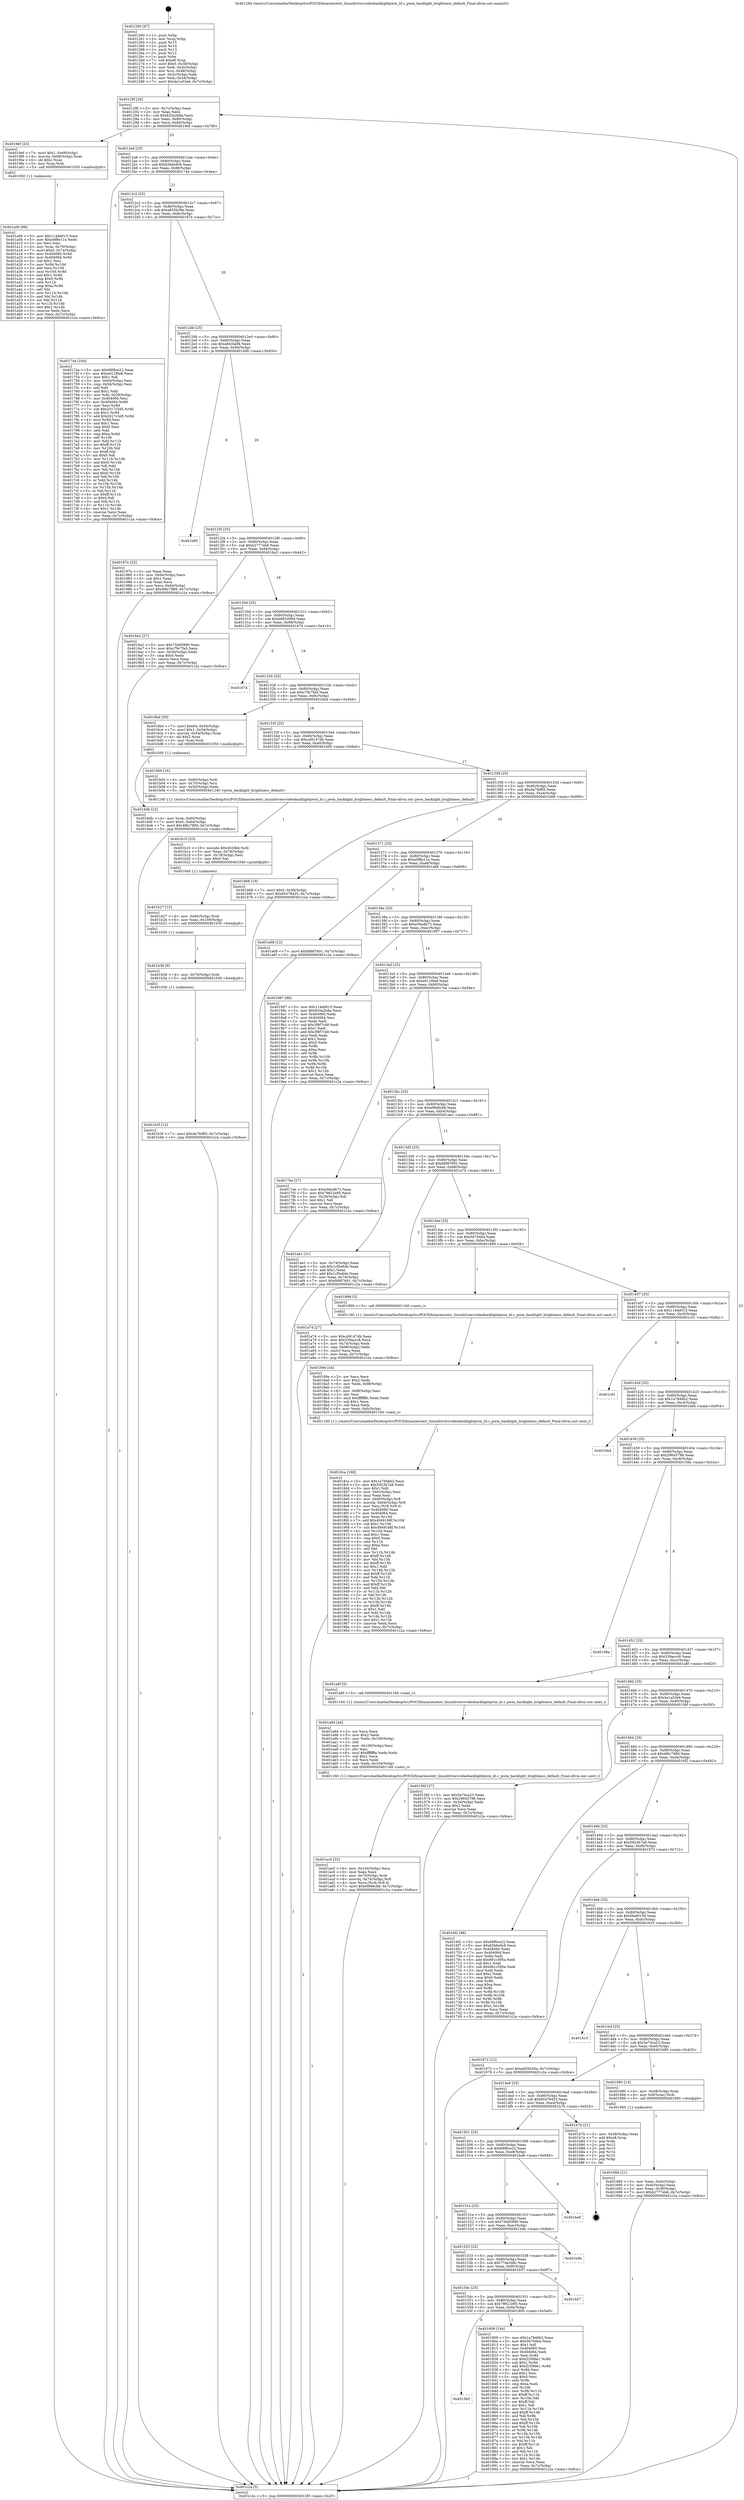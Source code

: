 digraph "0x401260" {
  label = "0x401260 (/mnt/c/Users/mathe/Desktop/tcc/POCII/binaries/extr_linuxdriversvideobacklightpwm_bl.c_pwm_backlight_brightness_default_Final-ollvm.out::main(0))"
  labelloc = "t"
  node[shape=record]

  Entry [label="",width=0.3,height=0.3,shape=circle,fillcolor=black,style=filled]
  "0x40128f" [label="{
     0x40128f [26]\l
     | [instrs]\l
     &nbsp;&nbsp;0x40128f \<+3\>: mov -0x7c(%rbp),%eax\l
     &nbsp;&nbsp;0x401292 \<+2\>: mov %eax,%ecx\l
     &nbsp;&nbsp;0x401294 \<+6\>: sub $0x820a2b8a,%ecx\l
     &nbsp;&nbsp;0x40129a \<+3\>: mov %eax,-0x80(%rbp)\l
     &nbsp;&nbsp;0x40129d \<+6\>: mov %ecx,-0x84(%rbp)\l
     &nbsp;&nbsp;0x4012a3 \<+6\>: je 00000000004019ef \<main+0x78f\>\l
  }"]
  "0x4019ef" [label="{
     0x4019ef [23]\l
     | [instrs]\l
     &nbsp;&nbsp;0x4019ef \<+7\>: movl $0x1,-0x68(%rbp)\l
     &nbsp;&nbsp;0x4019f6 \<+4\>: movslq -0x68(%rbp),%rax\l
     &nbsp;&nbsp;0x4019fa \<+4\>: shl $0x2,%rax\l
     &nbsp;&nbsp;0x4019fe \<+3\>: mov %rax,%rdi\l
     &nbsp;&nbsp;0x401a01 \<+5\>: call 0000000000401050 \<malloc@plt\>\l
     | [calls]\l
     &nbsp;&nbsp;0x401050 \{1\} (unknown)\l
  }"]
  "0x4012a9" [label="{
     0x4012a9 [25]\l
     | [instrs]\l
     &nbsp;&nbsp;0x4012a9 \<+5\>: jmp 00000000004012ae \<main+0x4e\>\l
     &nbsp;&nbsp;0x4012ae \<+3\>: mov -0x80(%rbp),%eax\l
     &nbsp;&nbsp;0x4012b1 \<+5\>: sub $0x83b6e9c6,%eax\l
     &nbsp;&nbsp;0x4012b6 \<+6\>: mov %eax,-0x88(%rbp)\l
     &nbsp;&nbsp;0x4012bc \<+6\>: je 000000000040174a \<main+0x4ea\>\l
  }"]
  Exit [label="",width=0.3,height=0.3,shape=circle,fillcolor=black,style=filled,peripheries=2]
  "0x40174a" [label="{
     0x40174a [164]\l
     | [instrs]\l
     &nbsp;&nbsp;0x40174a \<+5\>: mov $0x68f6ce22,%eax\l
     &nbsp;&nbsp;0x40174f \<+5\>: mov $0xe911f9a8,%ecx\l
     &nbsp;&nbsp;0x401754 \<+2\>: mov $0x1,%dl\l
     &nbsp;&nbsp;0x401756 \<+3\>: mov -0x64(%rbp),%esi\l
     &nbsp;&nbsp;0x401759 \<+3\>: cmp -0x54(%rbp),%esi\l
     &nbsp;&nbsp;0x40175c \<+4\>: setl %dil\l
     &nbsp;&nbsp;0x401760 \<+4\>: and $0x1,%dil\l
     &nbsp;&nbsp;0x401764 \<+4\>: mov %dil,-0x29(%rbp)\l
     &nbsp;&nbsp;0x401768 \<+7\>: mov 0x404060,%esi\l
     &nbsp;&nbsp;0x40176f \<+8\>: mov 0x404064,%r8d\l
     &nbsp;&nbsp;0x401777 \<+3\>: mov %esi,%r9d\l
     &nbsp;&nbsp;0x40177a \<+7\>: sub $0x2017c3d5,%r9d\l
     &nbsp;&nbsp;0x401781 \<+4\>: sub $0x1,%r9d\l
     &nbsp;&nbsp;0x401785 \<+7\>: add $0x2017c3d5,%r9d\l
     &nbsp;&nbsp;0x40178c \<+4\>: imul %r9d,%esi\l
     &nbsp;&nbsp;0x401790 \<+3\>: and $0x1,%esi\l
     &nbsp;&nbsp;0x401793 \<+3\>: cmp $0x0,%esi\l
     &nbsp;&nbsp;0x401796 \<+4\>: sete %dil\l
     &nbsp;&nbsp;0x40179a \<+4\>: cmp $0xa,%r8d\l
     &nbsp;&nbsp;0x40179e \<+4\>: setl %r10b\l
     &nbsp;&nbsp;0x4017a2 \<+3\>: mov %dil,%r11b\l
     &nbsp;&nbsp;0x4017a5 \<+4\>: xor $0xff,%r11b\l
     &nbsp;&nbsp;0x4017a9 \<+3\>: mov %r10b,%bl\l
     &nbsp;&nbsp;0x4017ac \<+3\>: xor $0xff,%bl\l
     &nbsp;&nbsp;0x4017af \<+3\>: xor $0x0,%dl\l
     &nbsp;&nbsp;0x4017b2 \<+3\>: mov %r11b,%r14b\l
     &nbsp;&nbsp;0x4017b5 \<+4\>: and $0x0,%r14b\l
     &nbsp;&nbsp;0x4017b9 \<+3\>: and %dl,%dil\l
     &nbsp;&nbsp;0x4017bc \<+3\>: mov %bl,%r15b\l
     &nbsp;&nbsp;0x4017bf \<+4\>: and $0x0,%r15b\l
     &nbsp;&nbsp;0x4017c3 \<+3\>: and %dl,%r10b\l
     &nbsp;&nbsp;0x4017c6 \<+3\>: or %dil,%r14b\l
     &nbsp;&nbsp;0x4017c9 \<+3\>: or %r10b,%r15b\l
     &nbsp;&nbsp;0x4017cc \<+3\>: xor %r15b,%r14b\l
     &nbsp;&nbsp;0x4017cf \<+3\>: or %bl,%r11b\l
     &nbsp;&nbsp;0x4017d2 \<+4\>: xor $0xff,%r11b\l
     &nbsp;&nbsp;0x4017d6 \<+3\>: or $0x0,%dl\l
     &nbsp;&nbsp;0x4017d9 \<+3\>: and %dl,%r11b\l
     &nbsp;&nbsp;0x4017dc \<+3\>: or %r11b,%r14b\l
     &nbsp;&nbsp;0x4017df \<+4\>: test $0x1,%r14b\l
     &nbsp;&nbsp;0x4017e3 \<+3\>: cmovne %ecx,%eax\l
     &nbsp;&nbsp;0x4017e6 \<+3\>: mov %eax,-0x7c(%rbp)\l
     &nbsp;&nbsp;0x4017e9 \<+5\>: jmp 0000000000401c2a \<main+0x9ca\>\l
  }"]
  "0x4012c2" [label="{
     0x4012c2 [25]\l
     | [instrs]\l
     &nbsp;&nbsp;0x4012c2 \<+5\>: jmp 00000000004012c7 \<main+0x67\>\l
     &nbsp;&nbsp;0x4012c7 \<+3\>: mov -0x80(%rbp),%eax\l
     &nbsp;&nbsp;0x4012ca \<+5\>: sub $0xa655b39a,%eax\l
     &nbsp;&nbsp;0x4012cf \<+6\>: mov %eax,-0x8c(%rbp)\l
     &nbsp;&nbsp;0x4012d5 \<+6\>: je 000000000040197e \<main+0x71e\>\l
  }"]
  "0x401b3f" [label="{
     0x401b3f [12]\l
     | [instrs]\l
     &nbsp;&nbsp;0x401b3f \<+7\>: movl $0xda7fef85,-0x7c(%rbp)\l
     &nbsp;&nbsp;0x401b46 \<+5\>: jmp 0000000000401c2a \<main+0x9ca\>\l
  }"]
  "0x40197e" [label="{
     0x40197e [25]\l
     | [instrs]\l
     &nbsp;&nbsp;0x40197e \<+2\>: xor %eax,%eax\l
     &nbsp;&nbsp;0x401980 \<+3\>: mov -0x64(%rbp),%ecx\l
     &nbsp;&nbsp;0x401983 \<+3\>: sub $0x1,%eax\l
     &nbsp;&nbsp;0x401986 \<+2\>: sub %eax,%ecx\l
     &nbsp;&nbsp;0x401988 \<+3\>: mov %ecx,-0x64(%rbp)\l
     &nbsp;&nbsp;0x40198b \<+7\>: movl $0x4f6c7989,-0x7c(%rbp)\l
     &nbsp;&nbsp;0x401992 \<+5\>: jmp 0000000000401c2a \<main+0x9ca\>\l
  }"]
  "0x4012db" [label="{
     0x4012db [25]\l
     | [instrs]\l
     &nbsp;&nbsp;0x4012db \<+5\>: jmp 00000000004012e0 \<main+0x80\>\l
     &nbsp;&nbsp;0x4012e0 \<+3\>: mov -0x80(%rbp),%eax\l
     &nbsp;&nbsp;0x4012e3 \<+5\>: sub $0xa8d34ef4,%eax\l
     &nbsp;&nbsp;0x4012e8 \<+6\>: mov %eax,-0x90(%rbp)\l
     &nbsp;&nbsp;0x4012ee \<+6\>: je 0000000000401b90 \<main+0x930\>\l
  }"]
  "0x401b36" [label="{
     0x401b36 [9]\l
     | [instrs]\l
     &nbsp;&nbsp;0x401b36 \<+4\>: mov -0x70(%rbp),%rdi\l
     &nbsp;&nbsp;0x401b3a \<+5\>: call 0000000000401030 \<free@plt\>\l
     | [calls]\l
     &nbsp;&nbsp;0x401030 \{1\} (unknown)\l
  }"]
  "0x401b90" [label="{
     0x401b90\l
  }", style=dashed]
  "0x4012f4" [label="{
     0x4012f4 [25]\l
     | [instrs]\l
     &nbsp;&nbsp;0x4012f4 \<+5\>: jmp 00000000004012f9 \<main+0x99\>\l
     &nbsp;&nbsp;0x4012f9 \<+3\>: mov -0x80(%rbp),%eax\l
     &nbsp;&nbsp;0x4012fc \<+5\>: sub $0xb2777eb6,%eax\l
     &nbsp;&nbsp;0x401301 \<+6\>: mov %eax,-0x94(%rbp)\l
     &nbsp;&nbsp;0x401307 \<+6\>: je 00000000004016a2 \<main+0x442\>\l
  }"]
  "0x401b27" [label="{
     0x401b27 [15]\l
     | [instrs]\l
     &nbsp;&nbsp;0x401b27 \<+4\>: mov -0x60(%rbp),%rdi\l
     &nbsp;&nbsp;0x401b2b \<+6\>: mov %eax,-0x108(%rbp)\l
     &nbsp;&nbsp;0x401b31 \<+5\>: call 0000000000401030 \<free@plt\>\l
     | [calls]\l
     &nbsp;&nbsp;0x401030 \{1\} (unknown)\l
  }"]
  "0x4016a2" [label="{
     0x4016a2 [27]\l
     | [instrs]\l
     &nbsp;&nbsp;0x4016a2 \<+5\>: mov $0x73dd5990,%eax\l
     &nbsp;&nbsp;0x4016a7 \<+5\>: mov $0xc79c7fa5,%ecx\l
     &nbsp;&nbsp;0x4016ac \<+3\>: mov -0x30(%rbp),%edx\l
     &nbsp;&nbsp;0x4016af \<+3\>: cmp $0x0,%edx\l
     &nbsp;&nbsp;0x4016b2 \<+3\>: cmove %ecx,%eax\l
     &nbsp;&nbsp;0x4016b5 \<+3\>: mov %eax,-0x7c(%rbp)\l
     &nbsp;&nbsp;0x4016b8 \<+5\>: jmp 0000000000401c2a \<main+0x9ca\>\l
  }"]
  "0x40130d" [label="{
     0x40130d [25]\l
     | [instrs]\l
     &nbsp;&nbsp;0x40130d \<+5\>: jmp 0000000000401312 \<main+0xb2\>\l
     &nbsp;&nbsp;0x401312 \<+3\>: mov -0x80(%rbp),%eax\l
     &nbsp;&nbsp;0x401315 \<+5\>: sub $0xb6832984,%eax\l
     &nbsp;&nbsp;0x40131a \<+6\>: mov %eax,-0x98(%rbp)\l
     &nbsp;&nbsp;0x401320 \<+6\>: je 0000000000401674 \<main+0x414\>\l
  }"]
  "0x401b10" [label="{
     0x401b10 [23]\l
     | [instrs]\l
     &nbsp;&nbsp;0x401b10 \<+10\>: movabs $0x4020b6,%rdi\l
     &nbsp;&nbsp;0x401b1a \<+3\>: mov %eax,-0x78(%rbp)\l
     &nbsp;&nbsp;0x401b1d \<+3\>: mov -0x78(%rbp),%esi\l
     &nbsp;&nbsp;0x401b20 \<+2\>: mov $0x0,%al\l
     &nbsp;&nbsp;0x401b22 \<+5\>: call 0000000000401040 \<printf@plt\>\l
     | [calls]\l
     &nbsp;&nbsp;0x401040 \{1\} (unknown)\l
  }"]
  "0x401674" [label="{
     0x401674\l
  }", style=dashed]
  "0x401326" [label="{
     0x401326 [25]\l
     | [instrs]\l
     &nbsp;&nbsp;0x401326 \<+5\>: jmp 000000000040132b \<main+0xcb\>\l
     &nbsp;&nbsp;0x40132b \<+3\>: mov -0x80(%rbp),%eax\l
     &nbsp;&nbsp;0x40132e \<+5\>: sub $0xc79c7fa5,%eax\l
     &nbsp;&nbsp;0x401333 \<+6\>: mov %eax,-0x9c(%rbp)\l
     &nbsp;&nbsp;0x401339 \<+6\>: je 00000000004016bd \<main+0x45d\>\l
  }"]
  "0x401ac0" [label="{
     0x401ac0 [33]\l
     | [instrs]\l
     &nbsp;&nbsp;0x401ac0 \<+6\>: mov -0x104(%rbp),%ecx\l
     &nbsp;&nbsp;0x401ac6 \<+3\>: imul %eax,%ecx\l
     &nbsp;&nbsp;0x401ac9 \<+4\>: mov -0x70(%rbp),%rdi\l
     &nbsp;&nbsp;0x401acd \<+4\>: movslq -0x74(%rbp),%r8\l
     &nbsp;&nbsp;0x401ad1 \<+4\>: mov %ecx,(%rdi,%r8,4)\l
     &nbsp;&nbsp;0x401ad5 \<+7\>: movl $0xef9d6cb8,-0x7c(%rbp)\l
     &nbsp;&nbsp;0x401adc \<+5\>: jmp 0000000000401c2a \<main+0x9ca\>\l
  }"]
  "0x4016bd" [label="{
     0x4016bd [30]\l
     | [instrs]\l
     &nbsp;&nbsp;0x4016bd \<+7\>: movl $0x64,-0x50(%rbp)\l
     &nbsp;&nbsp;0x4016c4 \<+7\>: movl $0x1,-0x54(%rbp)\l
     &nbsp;&nbsp;0x4016cb \<+4\>: movslq -0x54(%rbp),%rax\l
     &nbsp;&nbsp;0x4016cf \<+4\>: shl $0x2,%rax\l
     &nbsp;&nbsp;0x4016d3 \<+3\>: mov %rax,%rdi\l
     &nbsp;&nbsp;0x4016d6 \<+5\>: call 0000000000401050 \<malloc@plt\>\l
     | [calls]\l
     &nbsp;&nbsp;0x401050 \{1\} (unknown)\l
  }"]
  "0x40133f" [label="{
     0x40133f [25]\l
     | [instrs]\l
     &nbsp;&nbsp;0x40133f \<+5\>: jmp 0000000000401344 \<main+0xe4\>\l
     &nbsp;&nbsp;0x401344 \<+3\>: mov -0x80(%rbp),%eax\l
     &nbsp;&nbsp;0x401347 \<+5\>: sub $0xcd9147db,%eax\l
     &nbsp;&nbsp;0x40134c \<+6\>: mov %eax,-0xa0(%rbp)\l
     &nbsp;&nbsp;0x401352 \<+6\>: je 0000000000401b00 \<main+0x8a0\>\l
  }"]
  "0x401a94" [label="{
     0x401a94 [44]\l
     | [instrs]\l
     &nbsp;&nbsp;0x401a94 \<+2\>: xor %ecx,%ecx\l
     &nbsp;&nbsp;0x401a96 \<+5\>: mov $0x2,%edx\l
     &nbsp;&nbsp;0x401a9b \<+6\>: mov %edx,-0x100(%rbp)\l
     &nbsp;&nbsp;0x401aa1 \<+1\>: cltd\l
     &nbsp;&nbsp;0x401aa2 \<+6\>: mov -0x100(%rbp),%esi\l
     &nbsp;&nbsp;0x401aa8 \<+2\>: idiv %esi\l
     &nbsp;&nbsp;0x401aaa \<+6\>: imul $0xfffffffe,%edx,%edx\l
     &nbsp;&nbsp;0x401ab0 \<+3\>: sub $0x1,%ecx\l
     &nbsp;&nbsp;0x401ab3 \<+2\>: sub %ecx,%edx\l
     &nbsp;&nbsp;0x401ab5 \<+6\>: mov %edx,-0x104(%rbp)\l
     &nbsp;&nbsp;0x401abb \<+5\>: call 0000000000401160 \<next_i\>\l
     | [calls]\l
     &nbsp;&nbsp;0x401160 \{1\} (/mnt/c/Users/mathe/Desktop/tcc/POCII/binaries/extr_linuxdriversvideobacklightpwm_bl.c_pwm_backlight_brightness_default_Final-ollvm.out::next_i)\l
  }"]
  "0x401b00" [label="{
     0x401b00 [16]\l
     | [instrs]\l
     &nbsp;&nbsp;0x401b00 \<+4\>: mov -0x60(%rbp),%rdi\l
     &nbsp;&nbsp;0x401b04 \<+4\>: mov -0x70(%rbp),%rsi\l
     &nbsp;&nbsp;0x401b08 \<+3\>: mov -0x50(%rbp),%edx\l
     &nbsp;&nbsp;0x401b0b \<+5\>: call 0000000000401240 \<pwm_backlight_brightness_default\>\l
     | [calls]\l
     &nbsp;&nbsp;0x401240 \{1\} (/mnt/c/Users/mathe/Desktop/tcc/POCII/binaries/extr_linuxdriversvideobacklightpwm_bl.c_pwm_backlight_brightness_default_Final-ollvm.out::pwm_backlight_brightness_default)\l
  }"]
  "0x401358" [label="{
     0x401358 [25]\l
     | [instrs]\l
     &nbsp;&nbsp;0x401358 \<+5\>: jmp 000000000040135d \<main+0xfd\>\l
     &nbsp;&nbsp;0x40135d \<+3\>: mov -0x80(%rbp),%eax\l
     &nbsp;&nbsp;0x401360 \<+5\>: sub $0xda7fef85,%eax\l
     &nbsp;&nbsp;0x401365 \<+6\>: mov %eax,-0xa4(%rbp)\l
     &nbsp;&nbsp;0x40136b \<+6\>: je 0000000000401b68 \<main+0x908\>\l
  }"]
  "0x401a06" [label="{
     0x401a06 [98]\l
     | [instrs]\l
     &nbsp;&nbsp;0x401a06 \<+5\>: mov $0x114dd015,%ecx\l
     &nbsp;&nbsp;0x401a0b \<+5\>: mov $0xe0f8e11e,%edx\l
     &nbsp;&nbsp;0x401a10 \<+2\>: xor %esi,%esi\l
     &nbsp;&nbsp;0x401a12 \<+4\>: mov %rax,-0x70(%rbp)\l
     &nbsp;&nbsp;0x401a16 \<+7\>: movl $0x0,-0x74(%rbp)\l
     &nbsp;&nbsp;0x401a1d \<+8\>: mov 0x404060,%r8d\l
     &nbsp;&nbsp;0x401a25 \<+8\>: mov 0x404064,%r9d\l
     &nbsp;&nbsp;0x401a2d \<+3\>: sub $0x1,%esi\l
     &nbsp;&nbsp;0x401a30 \<+3\>: mov %r8d,%r10d\l
     &nbsp;&nbsp;0x401a33 \<+3\>: add %esi,%r10d\l
     &nbsp;&nbsp;0x401a36 \<+4\>: imul %r10d,%r8d\l
     &nbsp;&nbsp;0x401a3a \<+4\>: and $0x1,%r8d\l
     &nbsp;&nbsp;0x401a3e \<+4\>: cmp $0x0,%r8d\l
     &nbsp;&nbsp;0x401a42 \<+4\>: sete %r11b\l
     &nbsp;&nbsp;0x401a46 \<+4\>: cmp $0xa,%r9d\l
     &nbsp;&nbsp;0x401a4a \<+3\>: setl %bl\l
     &nbsp;&nbsp;0x401a4d \<+3\>: mov %r11b,%r14b\l
     &nbsp;&nbsp;0x401a50 \<+3\>: and %bl,%r14b\l
     &nbsp;&nbsp;0x401a53 \<+3\>: xor %bl,%r11b\l
     &nbsp;&nbsp;0x401a56 \<+3\>: or %r11b,%r14b\l
     &nbsp;&nbsp;0x401a59 \<+4\>: test $0x1,%r14b\l
     &nbsp;&nbsp;0x401a5d \<+3\>: cmovne %edx,%ecx\l
     &nbsp;&nbsp;0x401a60 \<+3\>: mov %ecx,-0x7c(%rbp)\l
     &nbsp;&nbsp;0x401a63 \<+5\>: jmp 0000000000401c2a \<main+0x9ca\>\l
  }"]
  "0x401b68" [label="{
     0x401b68 [19]\l
     | [instrs]\l
     &nbsp;&nbsp;0x401b68 \<+7\>: movl $0x0,-0x38(%rbp)\l
     &nbsp;&nbsp;0x401b6f \<+7\>: movl $0x65478425,-0x7c(%rbp)\l
     &nbsp;&nbsp;0x401b76 \<+5\>: jmp 0000000000401c2a \<main+0x9ca\>\l
  }"]
  "0x401371" [label="{
     0x401371 [25]\l
     | [instrs]\l
     &nbsp;&nbsp;0x401371 \<+5\>: jmp 0000000000401376 \<main+0x116\>\l
     &nbsp;&nbsp;0x401376 \<+3\>: mov -0x80(%rbp),%eax\l
     &nbsp;&nbsp;0x401379 \<+5\>: sub $0xe0f8e11e,%eax\l
     &nbsp;&nbsp;0x40137e \<+6\>: mov %eax,-0xa8(%rbp)\l
     &nbsp;&nbsp;0x401384 \<+6\>: je 0000000000401a68 \<main+0x808\>\l
  }"]
  "0x4018ca" [label="{
     0x4018ca [168]\l
     | [instrs]\l
     &nbsp;&nbsp;0x4018ca \<+5\>: mov $0x1a7846b2,%ecx\l
     &nbsp;&nbsp;0x4018cf \<+5\>: mov $0x5923b7a9,%edx\l
     &nbsp;&nbsp;0x4018d4 \<+3\>: mov $0x1,%dil\l
     &nbsp;&nbsp;0x4018d7 \<+6\>: mov -0xfc(%rbp),%esi\l
     &nbsp;&nbsp;0x4018dd \<+3\>: imul %eax,%esi\l
     &nbsp;&nbsp;0x4018e0 \<+4\>: mov -0x60(%rbp),%r8\l
     &nbsp;&nbsp;0x4018e4 \<+4\>: movslq -0x64(%rbp),%r9\l
     &nbsp;&nbsp;0x4018e8 \<+4\>: mov %esi,(%r8,%r9,4)\l
     &nbsp;&nbsp;0x4018ec \<+7\>: mov 0x404060,%eax\l
     &nbsp;&nbsp;0x4018f3 \<+7\>: mov 0x404064,%esi\l
     &nbsp;&nbsp;0x4018fa \<+3\>: mov %eax,%r10d\l
     &nbsp;&nbsp;0x4018fd \<+7\>: add $0x4949188f,%r10d\l
     &nbsp;&nbsp;0x401904 \<+4\>: sub $0x1,%r10d\l
     &nbsp;&nbsp;0x401908 \<+7\>: sub $0x4949188f,%r10d\l
     &nbsp;&nbsp;0x40190f \<+4\>: imul %r10d,%eax\l
     &nbsp;&nbsp;0x401913 \<+3\>: and $0x1,%eax\l
     &nbsp;&nbsp;0x401916 \<+3\>: cmp $0x0,%eax\l
     &nbsp;&nbsp;0x401919 \<+4\>: sete %r11b\l
     &nbsp;&nbsp;0x40191d \<+3\>: cmp $0xa,%esi\l
     &nbsp;&nbsp;0x401920 \<+3\>: setl %bl\l
     &nbsp;&nbsp;0x401923 \<+3\>: mov %r11b,%r14b\l
     &nbsp;&nbsp;0x401926 \<+4\>: xor $0xff,%r14b\l
     &nbsp;&nbsp;0x40192a \<+3\>: mov %bl,%r15b\l
     &nbsp;&nbsp;0x40192d \<+4\>: xor $0xff,%r15b\l
     &nbsp;&nbsp;0x401931 \<+4\>: xor $0x1,%dil\l
     &nbsp;&nbsp;0x401935 \<+3\>: mov %r14b,%r12b\l
     &nbsp;&nbsp;0x401938 \<+4\>: and $0xff,%r12b\l
     &nbsp;&nbsp;0x40193c \<+3\>: and %dil,%r11b\l
     &nbsp;&nbsp;0x40193f \<+3\>: mov %r15b,%r13b\l
     &nbsp;&nbsp;0x401942 \<+4\>: and $0xff,%r13b\l
     &nbsp;&nbsp;0x401946 \<+3\>: and %dil,%bl\l
     &nbsp;&nbsp;0x401949 \<+3\>: or %r11b,%r12b\l
     &nbsp;&nbsp;0x40194c \<+3\>: or %bl,%r13b\l
     &nbsp;&nbsp;0x40194f \<+3\>: xor %r13b,%r12b\l
     &nbsp;&nbsp;0x401952 \<+3\>: or %r15b,%r14b\l
     &nbsp;&nbsp;0x401955 \<+4\>: xor $0xff,%r14b\l
     &nbsp;&nbsp;0x401959 \<+4\>: or $0x1,%dil\l
     &nbsp;&nbsp;0x40195d \<+3\>: and %dil,%r14b\l
     &nbsp;&nbsp;0x401960 \<+3\>: or %r14b,%r12b\l
     &nbsp;&nbsp;0x401963 \<+4\>: test $0x1,%r12b\l
     &nbsp;&nbsp;0x401967 \<+3\>: cmovne %edx,%ecx\l
     &nbsp;&nbsp;0x40196a \<+3\>: mov %ecx,-0x7c(%rbp)\l
     &nbsp;&nbsp;0x40196d \<+5\>: jmp 0000000000401c2a \<main+0x9ca\>\l
  }"]
  "0x401a68" [label="{
     0x401a68 [12]\l
     | [instrs]\l
     &nbsp;&nbsp;0x401a68 \<+7\>: movl $0xfd887691,-0x7c(%rbp)\l
     &nbsp;&nbsp;0x401a6f \<+5\>: jmp 0000000000401c2a \<main+0x9ca\>\l
  }"]
  "0x40138a" [label="{
     0x40138a [25]\l
     | [instrs]\l
     &nbsp;&nbsp;0x40138a \<+5\>: jmp 000000000040138f \<main+0x12f\>\l
     &nbsp;&nbsp;0x40138f \<+3\>: mov -0x80(%rbp),%eax\l
     &nbsp;&nbsp;0x401392 \<+5\>: sub $0xe56edb73,%eax\l
     &nbsp;&nbsp;0x401397 \<+6\>: mov %eax,-0xac(%rbp)\l
     &nbsp;&nbsp;0x40139d \<+6\>: je 0000000000401997 \<main+0x737\>\l
  }"]
  "0x40189e" [label="{
     0x40189e [44]\l
     | [instrs]\l
     &nbsp;&nbsp;0x40189e \<+2\>: xor %ecx,%ecx\l
     &nbsp;&nbsp;0x4018a0 \<+5\>: mov $0x2,%edx\l
     &nbsp;&nbsp;0x4018a5 \<+6\>: mov %edx,-0xf8(%rbp)\l
     &nbsp;&nbsp;0x4018ab \<+1\>: cltd\l
     &nbsp;&nbsp;0x4018ac \<+6\>: mov -0xf8(%rbp),%esi\l
     &nbsp;&nbsp;0x4018b2 \<+2\>: idiv %esi\l
     &nbsp;&nbsp;0x4018b4 \<+6\>: imul $0xfffffffe,%edx,%edx\l
     &nbsp;&nbsp;0x4018ba \<+3\>: sub $0x1,%ecx\l
     &nbsp;&nbsp;0x4018bd \<+2\>: sub %ecx,%edx\l
     &nbsp;&nbsp;0x4018bf \<+6\>: mov %edx,-0xfc(%rbp)\l
     &nbsp;&nbsp;0x4018c5 \<+5\>: call 0000000000401160 \<next_i\>\l
     | [calls]\l
     &nbsp;&nbsp;0x401160 \{1\} (/mnt/c/Users/mathe/Desktop/tcc/POCII/binaries/extr_linuxdriversvideobacklightpwm_bl.c_pwm_backlight_brightness_default_Final-ollvm.out::next_i)\l
  }"]
  "0x401997" [label="{
     0x401997 [88]\l
     | [instrs]\l
     &nbsp;&nbsp;0x401997 \<+5\>: mov $0x114dd015,%eax\l
     &nbsp;&nbsp;0x40199c \<+5\>: mov $0x820a2b8a,%ecx\l
     &nbsp;&nbsp;0x4019a1 \<+7\>: mov 0x404060,%edx\l
     &nbsp;&nbsp;0x4019a8 \<+7\>: mov 0x404064,%esi\l
     &nbsp;&nbsp;0x4019af \<+2\>: mov %edx,%edi\l
     &nbsp;&nbsp;0x4019b1 \<+6\>: sub $0x3f8f7c48,%edi\l
     &nbsp;&nbsp;0x4019b7 \<+3\>: sub $0x1,%edi\l
     &nbsp;&nbsp;0x4019ba \<+6\>: add $0x3f8f7c48,%edi\l
     &nbsp;&nbsp;0x4019c0 \<+3\>: imul %edi,%edx\l
     &nbsp;&nbsp;0x4019c3 \<+3\>: and $0x1,%edx\l
     &nbsp;&nbsp;0x4019c6 \<+3\>: cmp $0x0,%edx\l
     &nbsp;&nbsp;0x4019c9 \<+4\>: sete %r8b\l
     &nbsp;&nbsp;0x4019cd \<+3\>: cmp $0xa,%esi\l
     &nbsp;&nbsp;0x4019d0 \<+4\>: setl %r9b\l
     &nbsp;&nbsp;0x4019d4 \<+3\>: mov %r8b,%r10b\l
     &nbsp;&nbsp;0x4019d7 \<+3\>: and %r9b,%r10b\l
     &nbsp;&nbsp;0x4019da \<+3\>: xor %r9b,%r8b\l
     &nbsp;&nbsp;0x4019dd \<+3\>: or %r8b,%r10b\l
     &nbsp;&nbsp;0x4019e0 \<+4\>: test $0x1,%r10b\l
     &nbsp;&nbsp;0x4019e4 \<+3\>: cmovne %ecx,%eax\l
     &nbsp;&nbsp;0x4019e7 \<+3\>: mov %eax,-0x7c(%rbp)\l
     &nbsp;&nbsp;0x4019ea \<+5\>: jmp 0000000000401c2a \<main+0x9ca\>\l
  }"]
  "0x4013a3" [label="{
     0x4013a3 [25]\l
     | [instrs]\l
     &nbsp;&nbsp;0x4013a3 \<+5\>: jmp 00000000004013a8 \<main+0x148\>\l
     &nbsp;&nbsp;0x4013a8 \<+3\>: mov -0x80(%rbp),%eax\l
     &nbsp;&nbsp;0x4013ab \<+5\>: sub $0xe911f9a8,%eax\l
     &nbsp;&nbsp;0x4013b0 \<+6\>: mov %eax,-0xb0(%rbp)\l
     &nbsp;&nbsp;0x4013b6 \<+6\>: je 00000000004017ee \<main+0x58e\>\l
  }"]
  "0x401565" [label="{
     0x401565\l
  }", style=dashed]
  "0x4017ee" [label="{
     0x4017ee [27]\l
     | [instrs]\l
     &nbsp;&nbsp;0x4017ee \<+5\>: mov $0xe56edb73,%eax\l
     &nbsp;&nbsp;0x4017f3 \<+5\>: mov $0x79822e95,%ecx\l
     &nbsp;&nbsp;0x4017f8 \<+3\>: mov -0x29(%rbp),%dl\l
     &nbsp;&nbsp;0x4017fb \<+3\>: test $0x1,%dl\l
     &nbsp;&nbsp;0x4017fe \<+3\>: cmovne %ecx,%eax\l
     &nbsp;&nbsp;0x401801 \<+3\>: mov %eax,-0x7c(%rbp)\l
     &nbsp;&nbsp;0x401804 \<+5\>: jmp 0000000000401c2a \<main+0x9ca\>\l
  }"]
  "0x4013bc" [label="{
     0x4013bc [25]\l
     | [instrs]\l
     &nbsp;&nbsp;0x4013bc \<+5\>: jmp 00000000004013c1 \<main+0x161\>\l
     &nbsp;&nbsp;0x4013c1 \<+3\>: mov -0x80(%rbp),%eax\l
     &nbsp;&nbsp;0x4013c4 \<+5\>: sub $0xef9d6cb8,%eax\l
     &nbsp;&nbsp;0x4013c9 \<+6\>: mov %eax,-0xb4(%rbp)\l
     &nbsp;&nbsp;0x4013cf \<+6\>: je 0000000000401ae1 \<main+0x881\>\l
  }"]
  "0x401809" [label="{
     0x401809 [144]\l
     | [instrs]\l
     &nbsp;&nbsp;0x401809 \<+5\>: mov $0x1a7846b2,%eax\l
     &nbsp;&nbsp;0x40180e \<+5\>: mov $0x56704b4,%ecx\l
     &nbsp;&nbsp;0x401813 \<+2\>: mov $0x1,%dl\l
     &nbsp;&nbsp;0x401815 \<+7\>: mov 0x404060,%esi\l
     &nbsp;&nbsp;0x40181c \<+7\>: mov 0x404064,%edi\l
     &nbsp;&nbsp;0x401823 \<+3\>: mov %esi,%r8d\l
     &nbsp;&nbsp;0x401826 \<+7\>: sub $0xf230fde1,%r8d\l
     &nbsp;&nbsp;0x40182d \<+4\>: sub $0x1,%r8d\l
     &nbsp;&nbsp;0x401831 \<+7\>: add $0xf230fde1,%r8d\l
     &nbsp;&nbsp;0x401838 \<+4\>: imul %r8d,%esi\l
     &nbsp;&nbsp;0x40183c \<+3\>: and $0x1,%esi\l
     &nbsp;&nbsp;0x40183f \<+3\>: cmp $0x0,%esi\l
     &nbsp;&nbsp;0x401842 \<+4\>: sete %r9b\l
     &nbsp;&nbsp;0x401846 \<+3\>: cmp $0xa,%edi\l
     &nbsp;&nbsp;0x401849 \<+4\>: setl %r10b\l
     &nbsp;&nbsp;0x40184d \<+3\>: mov %r9b,%r11b\l
     &nbsp;&nbsp;0x401850 \<+4\>: xor $0xff,%r11b\l
     &nbsp;&nbsp;0x401854 \<+3\>: mov %r10b,%bl\l
     &nbsp;&nbsp;0x401857 \<+3\>: xor $0xff,%bl\l
     &nbsp;&nbsp;0x40185a \<+3\>: xor $0x1,%dl\l
     &nbsp;&nbsp;0x40185d \<+3\>: mov %r11b,%r14b\l
     &nbsp;&nbsp;0x401860 \<+4\>: and $0xff,%r14b\l
     &nbsp;&nbsp;0x401864 \<+3\>: and %dl,%r9b\l
     &nbsp;&nbsp;0x401867 \<+3\>: mov %bl,%r15b\l
     &nbsp;&nbsp;0x40186a \<+4\>: and $0xff,%r15b\l
     &nbsp;&nbsp;0x40186e \<+3\>: and %dl,%r10b\l
     &nbsp;&nbsp;0x401871 \<+3\>: or %r9b,%r14b\l
     &nbsp;&nbsp;0x401874 \<+3\>: or %r10b,%r15b\l
     &nbsp;&nbsp;0x401877 \<+3\>: xor %r15b,%r14b\l
     &nbsp;&nbsp;0x40187a \<+3\>: or %bl,%r11b\l
     &nbsp;&nbsp;0x40187d \<+4\>: xor $0xff,%r11b\l
     &nbsp;&nbsp;0x401881 \<+3\>: or $0x1,%dl\l
     &nbsp;&nbsp;0x401884 \<+3\>: and %dl,%r11b\l
     &nbsp;&nbsp;0x401887 \<+3\>: or %r11b,%r14b\l
     &nbsp;&nbsp;0x40188a \<+4\>: test $0x1,%r14b\l
     &nbsp;&nbsp;0x40188e \<+3\>: cmovne %ecx,%eax\l
     &nbsp;&nbsp;0x401891 \<+3\>: mov %eax,-0x7c(%rbp)\l
     &nbsp;&nbsp;0x401894 \<+5\>: jmp 0000000000401c2a \<main+0x9ca\>\l
  }"]
  "0x401ae1" [label="{
     0x401ae1 [31]\l
     | [instrs]\l
     &nbsp;&nbsp;0x401ae1 \<+3\>: mov -0x74(%rbp),%eax\l
     &nbsp;&nbsp;0x401ae4 \<+5\>: sub $0x1cf5e6de,%eax\l
     &nbsp;&nbsp;0x401ae9 \<+3\>: add $0x1,%eax\l
     &nbsp;&nbsp;0x401aec \<+5\>: add $0x1cf5e6de,%eax\l
     &nbsp;&nbsp;0x401af1 \<+3\>: mov %eax,-0x74(%rbp)\l
     &nbsp;&nbsp;0x401af4 \<+7\>: movl $0xfd887691,-0x7c(%rbp)\l
     &nbsp;&nbsp;0x401afb \<+5\>: jmp 0000000000401c2a \<main+0x9ca\>\l
  }"]
  "0x4013d5" [label="{
     0x4013d5 [25]\l
     | [instrs]\l
     &nbsp;&nbsp;0x4013d5 \<+5\>: jmp 00000000004013da \<main+0x17a\>\l
     &nbsp;&nbsp;0x4013da \<+3\>: mov -0x80(%rbp),%eax\l
     &nbsp;&nbsp;0x4013dd \<+5\>: sub $0xfd887691,%eax\l
     &nbsp;&nbsp;0x4013e2 \<+6\>: mov %eax,-0xb8(%rbp)\l
     &nbsp;&nbsp;0x4013e8 \<+6\>: je 0000000000401a74 \<main+0x814\>\l
  }"]
  "0x40154c" [label="{
     0x40154c [25]\l
     | [instrs]\l
     &nbsp;&nbsp;0x40154c \<+5\>: jmp 0000000000401551 \<main+0x2f1\>\l
     &nbsp;&nbsp;0x401551 \<+3\>: mov -0x80(%rbp),%eax\l
     &nbsp;&nbsp;0x401554 \<+5\>: sub $0x79822e95,%eax\l
     &nbsp;&nbsp;0x401559 \<+6\>: mov %eax,-0xf4(%rbp)\l
     &nbsp;&nbsp;0x40155f \<+6\>: je 0000000000401809 \<main+0x5a9\>\l
  }"]
  "0x401a74" [label="{
     0x401a74 [27]\l
     | [instrs]\l
     &nbsp;&nbsp;0x401a74 \<+5\>: mov $0xcd9147db,%eax\l
     &nbsp;&nbsp;0x401a79 \<+5\>: mov $0x339accc6,%ecx\l
     &nbsp;&nbsp;0x401a7e \<+3\>: mov -0x74(%rbp),%edx\l
     &nbsp;&nbsp;0x401a81 \<+3\>: cmp -0x68(%rbp),%edx\l
     &nbsp;&nbsp;0x401a84 \<+3\>: cmovl %ecx,%eax\l
     &nbsp;&nbsp;0x401a87 \<+3\>: mov %eax,-0x7c(%rbp)\l
     &nbsp;&nbsp;0x401a8a \<+5\>: jmp 0000000000401c2a \<main+0x9ca\>\l
  }"]
  "0x4013ee" [label="{
     0x4013ee [25]\l
     | [instrs]\l
     &nbsp;&nbsp;0x4013ee \<+5\>: jmp 00000000004013f3 \<main+0x193\>\l
     &nbsp;&nbsp;0x4013f3 \<+3\>: mov -0x80(%rbp),%eax\l
     &nbsp;&nbsp;0x4013f6 \<+5\>: sub $0x56704b4,%eax\l
     &nbsp;&nbsp;0x4013fb \<+6\>: mov %eax,-0xbc(%rbp)\l
     &nbsp;&nbsp;0x401401 \<+6\>: je 0000000000401899 \<main+0x639\>\l
  }"]
  "0x401b57" [label="{
     0x401b57\l
  }", style=dashed]
  "0x401899" [label="{
     0x401899 [5]\l
     | [instrs]\l
     &nbsp;&nbsp;0x401899 \<+5\>: call 0000000000401160 \<next_i\>\l
     | [calls]\l
     &nbsp;&nbsp;0x401160 \{1\} (/mnt/c/Users/mathe/Desktop/tcc/POCII/binaries/extr_linuxdriversvideobacklightpwm_bl.c_pwm_backlight_brightness_default_Final-ollvm.out::next_i)\l
  }"]
  "0x401407" [label="{
     0x401407 [25]\l
     | [instrs]\l
     &nbsp;&nbsp;0x401407 \<+5\>: jmp 000000000040140c \<main+0x1ac\>\l
     &nbsp;&nbsp;0x40140c \<+3\>: mov -0x80(%rbp),%eax\l
     &nbsp;&nbsp;0x40140f \<+5\>: sub $0x114dd015,%eax\l
     &nbsp;&nbsp;0x401414 \<+6\>: mov %eax,-0xc0(%rbp)\l
     &nbsp;&nbsp;0x40141a \<+6\>: je 0000000000401c01 \<main+0x9a1\>\l
  }"]
  "0x401533" [label="{
     0x401533 [25]\l
     | [instrs]\l
     &nbsp;&nbsp;0x401533 \<+5\>: jmp 0000000000401538 \<main+0x2d8\>\l
     &nbsp;&nbsp;0x401538 \<+3\>: mov -0x80(%rbp),%eax\l
     &nbsp;&nbsp;0x40153b \<+5\>: sub $0x77da348c,%eax\l
     &nbsp;&nbsp;0x401540 \<+6\>: mov %eax,-0xf0(%rbp)\l
     &nbsp;&nbsp;0x401546 \<+6\>: je 0000000000401b57 \<main+0x8f7\>\l
  }"]
  "0x401c01" [label="{
     0x401c01\l
  }", style=dashed]
  "0x401420" [label="{
     0x401420 [25]\l
     | [instrs]\l
     &nbsp;&nbsp;0x401420 \<+5\>: jmp 0000000000401425 \<main+0x1c5\>\l
     &nbsp;&nbsp;0x401425 \<+3\>: mov -0x80(%rbp),%eax\l
     &nbsp;&nbsp;0x401428 \<+5\>: sub $0x1a7846b2,%eax\l
     &nbsp;&nbsp;0x40142d \<+6\>: mov %eax,-0xc4(%rbp)\l
     &nbsp;&nbsp;0x401433 \<+6\>: je 0000000000401bb4 \<main+0x954\>\l
  }"]
  "0x401b4b" [label="{
     0x401b4b\l
  }", style=dashed]
  "0x401bb4" [label="{
     0x401bb4\l
  }", style=dashed]
  "0x401439" [label="{
     0x401439 [25]\l
     | [instrs]\l
     &nbsp;&nbsp;0x401439 \<+5\>: jmp 000000000040143e \<main+0x1de\>\l
     &nbsp;&nbsp;0x40143e \<+3\>: mov -0x80(%rbp),%eax\l
     &nbsp;&nbsp;0x401441 \<+5\>: sub $0x29645796,%eax\l
     &nbsp;&nbsp;0x401446 \<+6\>: mov %eax,-0xc8(%rbp)\l
     &nbsp;&nbsp;0x40144c \<+6\>: je 000000000040158a \<main+0x32a\>\l
  }"]
  "0x40151a" [label="{
     0x40151a [25]\l
     | [instrs]\l
     &nbsp;&nbsp;0x40151a \<+5\>: jmp 000000000040151f \<main+0x2bf\>\l
     &nbsp;&nbsp;0x40151f \<+3\>: mov -0x80(%rbp),%eax\l
     &nbsp;&nbsp;0x401522 \<+5\>: sub $0x73dd5990,%eax\l
     &nbsp;&nbsp;0x401527 \<+6\>: mov %eax,-0xec(%rbp)\l
     &nbsp;&nbsp;0x40152d \<+6\>: je 0000000000401b4b \<main+0x8eb\>\l
  }"]
  "0x40158a" [label="{
     0x40158a\l
  }", style=dashed]
  "0x401452" [label="{
     0x401452 [25]\l
     | [instrs]\l
     &nbsp;&nbsp;0x401452 \<+5\>: jmp 0000000000401457 \<main+0x1f7\>\l
     &nbsp;&nbsp;0x401457 \<+3\>: mov -0x80(%rbp),%eax\l
     &nbsp;&nbsp;0x40145a \<+5\>: sub $0x339accc6,%eax\l
     &nbsp;&nbsp;0x40145f \<+6\>: mov %eax,-0xcc(%rbp)\l
     &nbsp;&nbsp;0x401465 \<+6\>: je 0000000000401a8f \<main+0x82f\>\l
  }"]
  "0x401ba8" [label="{
     0x401ba8\l
  }", style=dashed]
  "0x401a8f" [label="{
     0x401a8f [5]\l
     | [instrs]\l
     &nbsp;&nbsp;0x401a8f \<+5\>: call 0000000000401160 \<next_i\>\l
     | [calls]\l
     &nbsp;&nbsp;0x401160 \{1\} (/mnt/c/Users/mathe/Desktop/tcc/POCII/binaries/extr_linuxdriversvideobacklightpwm_bl.c_pwm_backlight_brightness_default_Final-ollvm.out::next_i)\l
  }"]
  "0x40146b" [label="{
     0x40146b [25]\l
     | [instrs]\l
     &nbsp;&nbsp;0x40146b \<+5\>: jmp 0000000000401470 \<main+0x210\>\l
     &nbsp;&nbsp;0x401470 \<+3\>: mov -0x80(%rbp),%eax\l
     &nbsp;&nbsp;0x401473 \<+5\>: sub $0x4e1a53e6,%eax\l
     &nbsp;&nbsp;0x401478 \<+6\>: mov %eax,-0xd0(%rbp)\l
     &nbsp;&nbsp;0x40147e \<+6\>: je 000000000040156f \<main+0x30f\>\l
  }"]
  "0x401501" [label="{
     0x401501 [25]\l
     | [instrs]\l
     &nbsp;&nbsp;0x401501 \<+5\>: jmp 0000000000401506 \<main+0x2a6\>\l
     &nbsp;&nbsp;0x401506 \<+3\>: mov -0x80(%rbp),%eax\l
     &nbsp;&nbsp;0x401509 \<+5\>: sub $0x68f6ce22,%eax\l
     &nbsp;&nbsp;0x40150e \<+6\>: mov %eax,-0xe8(%rbp)\l
     &nbsp;&nbsp;0x401514 \<+6\>: je 0000000000401ba8 \<main+0x948\>\l
  }"]
  "0x40156f" [label="{
     0x40156f [27]\l
     | [instrs]\l
     &nbsp;&nbsp;0x40156f \<+5\>: mov $0x5e74ca23,%eax\l
     &nbsp;&nbsp;0x401574 \<+5\>: mov $0x29645796,%ecx\l
     &nbsp;&nbsp;0x401579 \<+3\>: mov -0x34(%rbp),%edx\l
     &nbsp;&nbsp;0x40157c \<+3\>: cmp $0x2,%edx\l
     &nbsp;&nbsp;0x40157f \<+3\>: cmovne %ecx,%eax\l
     &nbsp;&nbsp;0x401582 \<+3\>: mov %eax,-0x7c(%rbp)\l
     &nbsp;&nbsp;0x401585 \<+5\>: jmp 0000000000401c2a \<main+0x9ca\>\l
  }"]
  "0x401484" [label="{
     0x401484 [25]\l
     | [instrs]\l
     &nbsp;&nbsp;0x401484 \<+5\>: jmp 0000000000401489 \<main+0x229\>\l
     &nbsp;&nbsp;0x401489 \<+3\>: mov -0x80(%rbp),%eax\l
     &nbsp;&nbsp;0x40148c \<+5\>: sub $0x4f6c7989,%eax\l
     &nbsp;&nbsp;0x401491 \<+6\>: mov %eax,-0xd4(%rbp)\l
     &nbsp;&nbsp;0x401497 \<+6\>: je 00000000004016f2 \<main+0x492\>\l
  }"]
  "0x401c2a" [label="{
     0x401c2a [5]\l
     | [instrs]\l
     &nbsp;&nbsp;0x401c2a \<+5\>: jmp 000000000040128f \<main+0x2f\>\l
  }"]
  "0x401260" [label="{
     0x401260 [47]\l
     | [instrs]\l
     &nbsp;&nbsp;0x401260 \<+1\>: push %rbp\l
     &nbsp;&nbsp;0x401261 \<+3\>: mov %rsp,%rbp\l
     &nbsp;&nbsp;0x401264 \<+2\>: push %r15\l
     &nbsp;&nbsp;0x401266 \<+2\>: push %r14\l
     &nbsp;&nbsp;0x401268 \<+2\>: push %r13\l
     &nbsp;&nbsp;0x40126a \<+2\>: push %r12\l
     &nbsp;&nbsp;0x40126c \<+1\>: push %rbx\l
     &nbsp;&nbsp;0x40126d \<+7\>: sub $0xe8,%rsp\l
     &nbsp;&nbsp;0x401274 \<+7\>: movl $0x0,-0x38(%rbp)\l
     &nbsp;&nbsp;0x40127b \<+3\>: mov %edi,-0x3c(%rbp)\l
     &nbsp;&nbsp;0x40127e \<+4\>: mov %rsi,-0x48(%rbp)\l
     &nbsp;&nbsp;0x401282 \<+3\>: mov -0x3c(%rbp),%edi\l
     &nbsp;&nbsp;0x401285 \<+3\>: mov %edi,-0x34(%rbp)\l
     &nbsp;&nbsp;0x401288 \<+7\>: movl $0x4e1a53e6,-0x7c(%rbp)\l
  }"]
  "0x401b7b" [label="{
     0x401b7b [21]\l
     | [instrs]\l
     &nbsp;&nbsp;0x401b7b \<+3\>: mov -0x38(%rbp),%eax\l
     &nbsp;&nbsp;0x401b7e \<+7\>: add $0xe8,%rsp\l
     &nbsp;&nbsp;0x401b85 \<+1\>: pop %rbx\l
     &nbsp;&nbsp;0x401b86 \<+2\>: pop %r12\l
     &nbsp;&nbsp;0x401b88 \<+2\>: pop %r13\l
     &nbsp;&nbsp;0x401b8a \<+2\>: pop %r14\l
     &nbsp;&nbsp;0x401b8c \<+2\>: pop %r15\l
     &nbsp;&nbsp;0x401b8e \<+1\>: pop %rbp\l
     &nbsp;&nbsp;0x401b8f \<+1\>: ret\l
  }"]
  "0x4016f2" [label="{
     0x4016f2 [88]\l
     | [instrs]\l
     &nbsp;&nbsp;0x4016f2 \<+5\>: mov $0x68f6ce22,%eax\l
     &nbsp;&nbsp;0x4016f7 \<+5\>: mov $0x83b6e9c6,%ecx\l
     &nbsp;&nbsp;0x4016fc \<+7\>: mov 0x404060,%edx\l
     &nbsp;&nbsp;0x401703 \<+7\>: mov 0x404064,%esi\l
     &nbsp;&nbsp;0x40170a \<+2\>: mov %edx,%edi\l
     &nbsp;&nbsp;0x40170c \<+6\>: add $0x681c595a,%edi\l
     &nbsp;&nbsp;0x401712 \<+3\>: sub $0x1,%edi\l
     &nbsp;&nbsp;0x401715 \<+6\>: sub $0x681c595a,%edi\l
     &nbsp;&nbsp;0x40171b \<+3\>: imul %edi,%edx\l
     &nbsp;&nbsp;0x40171e \<+3\>: and $0x1,%edx\l
     &nbsp;&nbsp;0x401721 \<+3\>: cmp $0x0,%edx\l
     &nbsp;&nbsp;0x401724 \<+4\>: sete %r8b\l
     &nbsp;&nbsp;0x401728 \<+3\>: cmp $0xa,%esi\l
     &nbsp;&nbsp;0x40172b \<+4\>: setl %r9b\l
     &nbsp;&nbsp;0x40172f \<+3\>: mov %r8b,%r10b\l
     &nbsp;&nbsp;0x401732 \<+3\>: and %r9b,%r10b\l
     &nbsp;&nbsp;0x401735 \<+3\>: xor %r9b,%r8b\l
     &nbsp;&nbsp;0x401738 \<+3\>: or %r8b,%r10b\l
     &nbsp;&nbsp;0x40173b \<+4\>: test $0x1,%r10b\l
     &nbsp;&nbsp;0x40173f \<+3\>: cmovne %ecx,%eax\l
     &nbsp;&nbsp;0x401742 \<+3\>: mov %eax,-0x7c(%rbp)\l
     &nbsp;&nbsp;0x401745 \<+5\>: jmp 0000000000401c2a \<main+0x9ca\>\l
  }"]
  "0x40149d" [label="{
     0x40149d [25]\l
     | [instrs]\l
     &nbsp;&nbsp;0x40149d \<+5\>: jmp 00000000004014a2 \<main+0x242\>\l
     &nbsp;&nbsp;0x4014a2 \<+3\>: mov -0x80(%rbp),%eax\l
     &nbsp;&nbsp;0x4014a5 \<+5\>: sub $0x5923b7a9,%eax\l
     &nbsp;&nbsp;0x4014aa \<+6\>: mov %eax,-0xd8(%rbp)\l
     &nbsp;&nbsp;0x4014b0 \<+6\>: je 0000000000401972 \<main+0x712\>\l
  }"]
  "0x4016db" [label="{
     0x4016db [23]\l
     | [instrs]\l
     &nbsp;&nbsp;0x4016db \<+4\>: mov %rax,-0x60(%rbp)\l
     &nbsp;&nbsp;0x4016df \<+7\>: movl $0x0,-0x64(%rbp)\l
     &nbsp;&nbsp;0x4016e6 \<+7\>: movl $0x4f6c7989,-0x7c(%rbp)\l
     &nbsp;&nbsp;0x4016ed \<+5\>: jmp 0000000000401c2a \<main+0x9ca\>\l
  }"]
  "0x401972" [label="{
     0x401972 [12]\l
     | [instrs]\l
     &nbsp;&nbsp;0x401972 \<+7\>: movl $0xa655b39a,-0x7c(%rbp)\l
     &nbsp;&nbsp;0x401979 \<+5\>: jmp 0000000000401c2a \<main+0x9ca\>\l
  }"]
  "0x4014b6" [label="{
     0x4014b6 [25]\l
     | [instrs]\l
     &nbsp;&nbsp;0x4014b6 \<+5\>: jmp 00000000004014bb \<main+0x25b\>\l
     &nbsp;&nbsp;0x4014bb \<+3\>: mov -0x80(%rbp),%eax\l
     &nbsp;&nbsp;0x4014be \<+5\>: sub $0x5bef0108,%eax\l
     &nbsp;&nbsp;0x4014c3 \<+6\>: mov %eax,-0xdc(%rbp)\l
     &nbsp;&nbsp;0x4014c9 \<+6\>: je 0000000000401610 \<main+0x3b0\>\l
  }"]
  "0x40168d" [label="{
     0x40168d [21]\l
     | [instrs]\l
     &nbsp;&nbsp;0x40168d \<+3\>: mov %eax,-0x4c(%rbp)\l
     &nbsp;&nbsp;0x401690 \<+3\>: mov -0x4c(%rbp),%eax\l
     &nbsp;&nbsp;0x401693 \<+3\>: mov %eax,-0x30(%rbp)\l
     &nbsp;&nbsp;0x401696 \<+7\>: movl $0xb2777eb6,-0x7c(%rbp)\l
     &nbsp;&nbsp;0x40169d \<+5\>: jmp 0000000000401c2a \<main+0x9ca\>\l
  }"]
  "0x401610" [label="{
     0x401610\l
  }", style=dashed]
  "0x4014cf" [label="{
     0x4014cf [25]\l
     | [instrs]\l
     &nbsp;&nbsp;0x4014cf \<+5\>: jmp 00000000004014d4 \<main+0x274\>\l
     &nbsp;&nbsp;0x4014d4 \<+3\>: mov -0x80(%rbp),%eax\l
     &nbsp;&nbsp;0x4014d7 \<+5\>: sub $0x5e74ca23,%eax\l
     &nbsp;&nbsp;0x4014dc \<+6\>: mov %eax,-0xe0(%rbp)\l
     &nbsp;&nbsp;0x4014e2 \<+6\>: je 0000000000401680 \<main+0x420\>\l
  }"]
  "0x4014e8" [label="{
     0x4014e8 [25]\l
     | [instrs]\l
     &nbsp;&nbsp;0x4014e8 \<+5\>: jmp 00000000004014ed \<main+0x28d\>\l
     &nbsp;&nbsp;0x4014ed \<+3\>: mov -0x80(%rbp),%eax\l
     &nbsp;&nbsp;0x4014f0 \<+5\>: sub $0x65478425,%eax\l
     &nbsp;&nbsp;0x4014f5 \<+6\>: mov %eax,-0xe4(%rbp)\l
     &nbsp;&nbsp;0x4014fb \<+6\>: je 0000000000401b7b \<main+0x91b\>\l
  }"]
  "0x401680" [label="{
     0x401680 [13]\l
     | [instrs]\l
     &nbsp;&nbsp;0x401680 \<+4\>: mov -0x48(%rbp),%rax\l
     &nbsp;&nbsp;0x401684 \<+4\>: mov 0x8(%rax),%rdi\l
     &nbsp;&nbsp;0x401688 \<+5\>: call 0000000000401060 \<atoi@plt\>\l
     | [calls]\l
     &nbsp;&nbsp;0x401060 \{1\} (unknown)\l
  }"]
  Entry -> "0x401260" [label=" 1"]
  "0x40128f" -> "0x4019ef" [label=" 1"]
  "0x40128f" -> "0x4012a9" [label=" 23"]
  "0x401b7b" -> Exit [label=" 1"]
  "0x4012a9" -> "0x40174a" [label=" 2"]
  "0x4012a9" -> "0x4012c2" [label=" 21"]
  "0x401b68" -> "0x401c2a" [label=" 1"]
  "0x4012c2" -> "0x40197e" [label=" 1"]
  "0x4012c2" -> "0x4012db" [label=" 20"]
  "0x401b3f" -> "0x401c2a" [label=" 1"]
  "0x4012db" -> "0x401b90" [label=" 0"]
  "0x4012db" -> "0x4012f4" [label=" 20"]
  "0x401b36" -> "0x401b3f" [label=" 1"]
  "0x4012f4" -> "0x4016a2" [label=" 1"]
  "0x4012f4" -> "0x40130d" [label=" 19"]
  "0x401b27" -> "0x401b36" [label=" 1"]
  "0x40130d" -> "0x401674" [label=" 0"]
  "0x40130d" -> "0x401326" [label=" 19"]
  "0x401b10" -> "0x401b27" [label=" 1"]
  "0x401326" -> "0x4016bd" [label=" 1"]
  "0x401326" -> "0x40133f" [label=" 18"]
  "0x401b00" -> "0x401b10" [label=" 1"]
  "0x40133f" -> "0x401b00" [label=" 1"]
  "0x40133f" -> "0x401358" [label=" 17"]
  "0x401ae1" -> "0x401c2a" [label=" 1"]
  "0x401358" -> "0x401b68" [label=" 1"]
  "0x401358" -> "0x401371" [label=" 16"]
  "0x401ac0" -> "0x401c2a" [label=" 1"]
  "0x401371" -> "0x401a68" [label=" 1"]
  "0x401371" -> "0x40138a" [label=" 15"]
  "0x401a94" -> "0x401ac0" [label=" 1"]
  "0x40138a" -> "0x401997" [label=" 1"]
  "0x40138a" -> "0x4013a3" [label=" 14"]
  "0x401a8f" -> "0x401a94" [label=" 1"]
  "0x4013a3" -> "0x4017ee" [label=" 2"]
  "0x4013a3" -> "0x4013bc" [label=" 12"]
  "0x401a74" -> "0x401c2a" [label=" 2"]
  "0x4013bc" -> "0x401ae1" [label=" 1"]
  "0x4013bc" -> "0x4013d5" [label=" 11"]
  "0x401a68" -> "0x401c2a" [label=" 1"]
  "0x4013d5" -> "0x401a74" [label=" 2"]
  "0x4013d5" -> "0x4013ee" [label=" 9"]
  "0x4019ef" -> "0x401a06" [label=" 1"]
  "0x4013ee" -> "0x401899" [label=" 1"]
  "0x4013ee" -> "0x401407" [label=" 8"]
  "0x401997" -> "0x401c2a" [label=" 1"]
  "0x401407" -> "0x401c01" [label=" 0"]
  "0x401407" -> "0x401420" [label=" 8"]
  "0x401972" -> "0x401c2a" [label=" 1"]
  "0x401420" -> "0x401bb4" [label=" 0"]
  "0x401420" -> "0x401439" [label=" 8"]
  "0x4018ca" -> "0x401c2a" [label=" 1"]
  "0x401439" -> "0x40158a" [label=" 0"]
  "0x401439" -> "0x401452" [label=" 8"]
  "0x401899" -> "0x40189e" [label=" 1"]
  "0x401452" -> "0x401a8f" [label=" 1"]
  "0x401452" -> "0x40146b" [label=" 7"]
  "0x401809" -> "0x401c2a" [label=" 1"]
  "0x40146b" -> "0x40156f" [label=" 1"]
  "0x40146b" -> "0x401484" [label=" 6"]
  "0x40156f" -> "0x401c2a" [label=" 1"]
  "0x401260" -> "0x40128f" [label=" 1"]
  "0x401c2a" -> "0x40128f" [label=" 23"]
  "0x40154c" -> "0x401809" [label=" 1"]
  "0x401484" -> "0x4016f2" [label=" 2"]
  "0x401484" -> "0x40149d" [label=" 4"]
  "0x401a06" -> "0x401c2a" [label=" 1"]
  "0x40149d" -> "0x401972" [label=" 1"]
  "0x40149d" -> "0x4014b6" [label=" 3"]
  "0x401533" -> "0x401b57" [label=" 0"]
  "0x4014b6" -> "0x401610" [label=" 0"]
  "0x4014b6" -> "0x4014cf" [label=" 3"]
  "0x40197e" -> "0x401c2a" [label=" 1"]
  "0x4014cf" -> "0x401680" [label=" 1"]
  "0x4014cf" -> "0x4014e8" [label=" 2"]
  "0x401680" -> "0x40168d" [label=" 1"]
  "0x40168d" -> "0x401c2a" [label=" 1"]
  "0x4016a2" -> "0x401c2a" [label=" 1"]
  "0x4016bd" -> "0x4016db" [label=" 1"]
  "0x4016db" -> "0x401c2a" [label=" 1"]
  "0x4016f2" -> "0x401c2a" [label=" 2"]
  "0x40174a" -> "0x401c2a" [label=" 2"]
  "0x4017ee" -> "0x401c2a" [label=" 2"]
  "0x401533" -> "0x40154c" [label=" 1"]
  "0x4014e8" -> "0x401b7b" [label=" 1"]
  "0x4014e8" -> "0x401501" [label=" 1"]
  "0x40154c" -> "0x401565" [label=" 0"]
  "0x401501" -> "0x401ba8" [label=" 0"]
  "0x401501" -> "0x40151a" [label=" 1"]
  "0x40189e" -> "0x4018ca" [label=" 1"]
  "0x40151a" -> "0x401b4b" [label=" 0"]
  "0x40151a" -> "0x401533" [label=" 1"]
}
